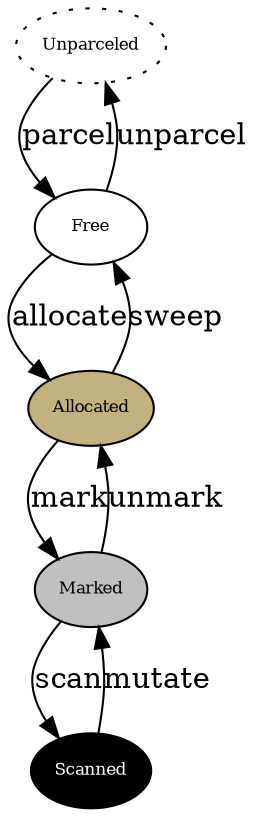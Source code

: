 digraph "Node Color" {
graph [
#  rankdir = "LR"
];
node [
  fontsize = "8"
  shape = "ellipse"
  style = "filled"
];
edge [
];

Unparceled [ label="Unparceled" fillcolor="white"    fontcolor="black"  style="dotted"  ]
Free       [ label="Free"       fillcolor="white"    fontcolor="black"  ]
Allocated  [ label="Allocated"  fillcolor="#C2B280"  fontcolor="black" ]
Marked     [ label="Marked"     fillcolor="grey"     fontcolor="black" ]
Scanned    [ label="Scanned"    fillcolor="black"    fontcolor="white" ]

Unparceled -> Free   [ label="parcel"    color="black" ]
Free -> Unparceled   [ label="unparcel"  color="black" ]
Free -> Allocated    [ label="allocate"  color="black" ] 
Allocated -> Marked  [ label="mark"      color="black" ]
Marked -> Scanned    [ label="scan"      color="black" ]
Scanned -> Marked    [ label="mutate"    color="black" ]
Marked -> Allocated  [ label="unmark"    color="black" ]
Allocated -> Free    [ label="sweep"     color="black" ]

}

